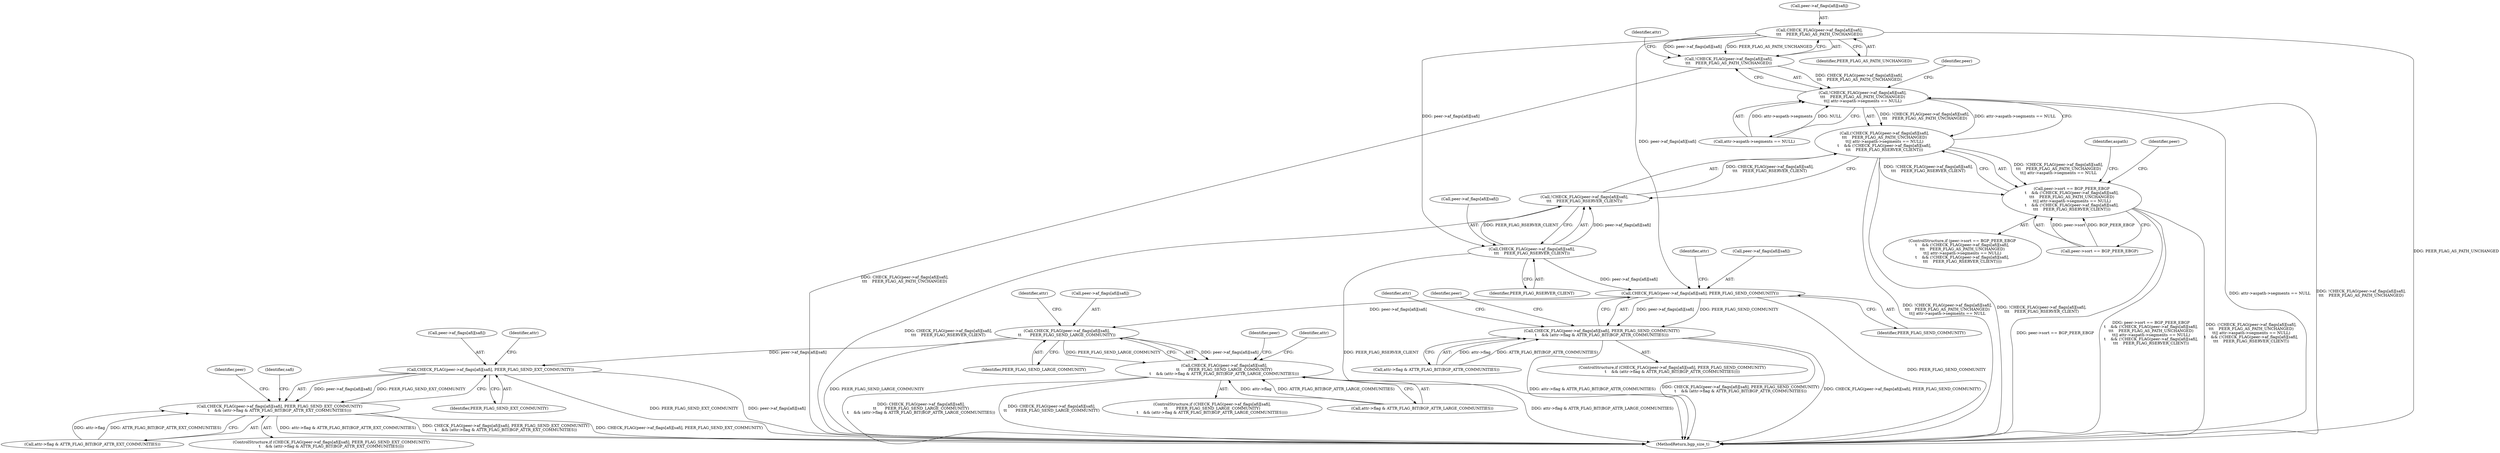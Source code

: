 digraph "0_frr_943d595a018e69b550db08cccba1d0778a86705a_0@pointer" {
"1000266" [label="(Call,CHECK_FLAG(peer->af_flags[afi][safi],\n\t\t\t    PEER_FLAG_AS_PATH_UNCHANGED))"];
"1000265" [label="(Call,!CHECK_FLAG(peer->af_flags[afi][safi],\n\t\t\t    PEER_FLAG_AS_PATH_UNCHANGED))"];
"1000264" [label="(Call,!CHECK_FLAG(peer->af_flags[afi][safi],\n\t\t\t    PEER_FLAG_AS_PATH_UNCHANGED)\n\t\t|| attr->aspath->segments == NULL)"];
"1000263" [label="(Call,(!CHECK_FLAG(peer->af_flags[afi][safi],\n\t\t\t    PEER_FLAG_AS_PATH_UNCHANGED)\n\t\t|| attr->aspath->segments == NULL)\n\t    && (!CHECK_FLAG(peer->af_flags[afi][safi],\n\t\t\t    PEER_FLAG_RSERVER_CLIENT)))"];
"1000257" [label="(Call,peer->sort == BGP_PEER_EBGP\n\t    && (!CHECK_FLAG(peer->af_flags[afi][safi],\n\t\t\t    PEER_FLAG_AS_PATH_UNCHANGED)\n\t\t|| attr->aspath->segments == NULL)\n\t    && (!CHECK_FLAG(peer->af_flags[afi][safi],\n\t\t\t    PEER_FLAG_RSERVER_CLIENT)))"];
"1000283" [label="(Call,CHECK_FLAG(peer->af_flags[afi][safi],\n\t\t\t    PEER_FLAG_RSERVER_CLIENT))"];
"1000282" [label="(Call,!CHECK_FLAG(peer->af_flags[afi][safi],\n\t\t\t    PEER_FLAG_RSERVER_CLIENT))"];
"1000620" [label="(Call,CHECK_FLAG(peer->af_flags[afi][safi], PEER_FLAG_SEND_COMMUNITY))"];
"1000619" [label="(Call,CHECK_FLAG(peer->af_flags[afi][safi], PEER_FLAG_SEND_COMMUNITY)\n\t    && (attr->flag & ATTR_FLAG_BIT(BGP_ATTR_COMMUNITIES)))"];
"1000701" [label="(Call,CHECK_FLAG(peer->af_flags[afi][safi],\n\t\t       PEER_FLAG_SEND_LARGE_COMMUNITY))"];
"1000700" [label="(Call,CHECK_FLAG(peer->af_flags[afi][safi],\n\t\t       PEER_FLAG_SEND_LARGE_COMMUNITY)\n\t    && (attr->flag & ATTR_FLAG_BIT(BGP_ATTR_LARGE_COMMUNITIES)))"];
"1000889" [label="(Call,CHECK_FLAG(peer->af_flags[afi][safi], PEER_FLAG_SEND_EXT_COMMUNITY))"];
"1000888" [label="(Call,CHECK_FLAG(peer->af_flags[afi][safi], PEER_FLAG_SEND_EXT_COMMUNITY)\n\t    && (attr->flag & ATTR_FLAG_BIT(BGP_ATTR_EXT_COMMUNITIES)))"];
"1000274" [label="(Identifier,PEER_FLAG_AS_PATH_UNCHANGED)"];
"1000284" [label="(Call,peer->af_flags[afi][safi])"];
"1000701" [label="(Call,CHECK_FLAG(peer->af_flags[afi][safi],\n\t\t       PEER_FLAG_SEND_LARGE_COMMUNITY))"];
"1000266" [label="(Call,CHECK_FLAG(peer->af_flags[afi][safi],\n\t\t\t    PEER_FLAG_AS_PATH_UNCHANGED))"];
"1000275" [label="(Call,attr->aspath->segments == NULL)"];
"1000772" [label="(Identifier,peer)"];
"1000294" [label="(Identifier,aspath)"];
"1000631" [label="(Identifier,attr)"];
"1000618" [label="(ControlStructure,if (CHECK_FLAG(peer->af_flags[afi][safi], PEER_FLAG_SEND_COMMUNITY)\n\t    && (attr->flag & ATTR_FLAG_BIT(BGP_ATTR_COMMUNITIES))))"];
"1000257" [label="(Call,peer->sort == BGP_PEER_EBGP\n\t    && (!CHECK_FLAG(peer->af_flags[afi][safi],\n\t\t\t    PEER_FLAG_AS_PATH_UNCHANGED)\n\t\t|| attr->aspath->segments == NULL)\n\t    && (!CHECK_FLAG(peer->af_flags[afi][safi],\n\t\t\t    PEER_FLAG_RSERVER_CLIENT)))"];
"1000628" [label="(Identifier,PEER_FLAG_SEND_COMMUNITY)"];
"1000641" [label="(Identifier,attr)"];
"1000702" [label="(Call,peer->af_flags[afi][safi])"];
"1000710" [label="(Call,attr->flag & ATTR_FLAG_BIT(BGP_ATTR_LARGE_COMMUNITIES))"];
"1000909" [label="(Identifier,peer)"];
"1001106" [label="(Identifier,safi)"];
"1000264" [label="(Call,!CHECK_FLAG(peer->af_flags[afi][safi],\n\t\t\t    PEER_FLAG_AS_PATH_UNCHANGED)\n\t\t|| attr->aspath->segments == NULL)"];
"1001316" [label="(MethodReturn,bgp_size_t)"];
"1000700" [label="(Call,CHECK_FLAG(peer->af_flags[afi][safi],\n\t\t       PEER_FLAG_SEND_LARGE_COMMUNITY)\n\t    && (attr->flag & ATTR_FLAG_BIT(BGP_ATTR_LARGE_COMMUNITIES)))"];
"1000278" [label="(Identifier,attr)"];
"1000256" [label="(ControlStructure,if (peer->sort == BGP_PEER_EBGP\n\t    && (!CHECK_FLAG(peer->af_flags[afi][safi],\n\t\t\t    PEER_FLAG_AS_PATH_UNCHANGED)\n\t\t|| attr->aspath->segments == NULL)\n\t    && (!CHECK_FLAG(peer->af_flags[afi][safi],\n\t\t\t    PEER_FLAG_RSERVER_CLIENT))))"];
"1000889" [label="(Call,CHECK_FLAG(peer->af_flags[afi][safi], PEER_FLAG_SEND_EXT_COMMUNITY))"];
"1000283" [label="(Call,CHECK_FLAG(peer->af_flags[afi][safi],\n\t\t\t    PEER_FLAG_RSERVER_CLIENT))"];
"1000258" [label="(Call,peer->sort == BGP_PEER_EBGP)"];
"1000705" [label="(Identifier,peer)"];
"1000620" [label="(Call,CHECK_FLAG(peer->af_flags[afi][safi], PEER_FLAG_SEND_COMMUNITY))"];
"1000890" [label="(Call,peer->af_flags[afi][safi])"];
"1000900" [label="(Identifier,attr)"];
"1000621" [label="(Call,peer->af_flags[afi][safi])"];
"1000282" [label="(Call,!CHECK_FLAG(peer->af_flags[afi][safi],\n\t\t\t    PEER_FLAG_RSERVER_CLIENT))"];
"1000699" [label="(ControlStructure,if (CHECK_FLAG(peer->af_flags[afi][safi],\n\t\t       PEER_FLAG_SEND_LARGE_COMMUNITY)\n\t    && (attr->flag & ATTR_FLAG_BIT(BGP_ATTR_LARGE_COMMUNITIES))))"];
"1000291" [label="(Identifier,PEER_FLAG_RSERVER_CLIENT)"];
"1000721" [label="(Identifier,attr)"];
"1000887" [label="(ControlStructure,if (CHECK_FLAG(peer->af_flags[afi][safi], PEER_FLAG_SEND_EXT_COMMUNITY)\n\t    && (attr->flag & ATTR_FLAG_BIT(BGP_ATTR_EXT_COMMUNITIES))))"];
"1000359" [label="(Identifier,peer)"];
"1000898" [label="(Call,attr->flag & ATTR_FLAG_BIT(BGP_ATTR_EXT_COMMUNITIES))"];
"1000267" [label="(Call,peer->af_flags[afi][safi])"];
"1000629" [label="(Call,attr->flag & ATTR_FLAG_BIT(BGP_ATTR_COMMUNITIES))"];
"1000287" [label="(Identifier,peer)"];
"1000263" [label="(Call,(!CHECK_FLAG(peer->af_flags[afi][safi],\n\t\t\t    PEER_FLAG_AS_PATH_UNCHANGED)\n\t\t|| attr->aspath->segments == NULL)\n\t    && (!CHECK_FLAG(peer->af_flags[afi][safi],\n\t\t\t    PEER_FLAG_RSERVER_CLIENT)))"];
"1000712" [label="(Identifier,attr)"];
"1000709" [label="(Identifier,PEER_FLAG_SEND_LARGE_COMMUNITY)"];
"1000888" [label="(Call,CHECK_FLAG(peer->af_flags[afi][safi], PEER_FLAG_SEND_EXT_COMMUNITY)\n\t    && (attr->flag & ATTR_FLAG_BIT(BGP_ATTR_EXT_COMMUNITIES)))"];
"1000619" [label="(Call,CHECK_FLAG(peer->af_flags[afi][safi], PEER_FLAG_SEND_COMMUNITY)\n\t    && (attr->flag & ATTR_FLAG_BIT(BGP_ATTR_COMMUNITIES)))"];
"1000265" [label="(Call,!CHECK_FLAG(peer->af_flags[afi][safi],\n\t\t\t    PEER_FLAG_AS_PATH_UNCHANGED))"];
"1000897" [label="(Identifier,PEER_FLAG_SEND_EXT_COMMUNITY)"];
"1000266" -> "1000265"  [label="AST: "];
"1000266" -> "1000274"  [label="CFG: "];
"1000267" -> "1000266"  [label="AST: "];
"1000274" -> "1000266"  [label="AST: "];
"1000265" -> "1000266"  [label="CFG: "];
"1000266" -> "1001316"  [label="DDG: PEER_FLAG_AS_PATH_UNCHANGED"];
"1000266" -> "1000265"  [label="DDG: peer->af_flags[afi][safi]"];
"1000266" -> "1000265"  [label="DDG: PEER_FLAG_AS_PATH_UNCHANGED"];
"1000266" -> "1000283"  [label="DDG: peer->af_flags[afi][safi]"];
"1000266" -> "1000620"  [label="DDG: peer->af_flags[afi][safi]"];
"1000265" -> "1000264"  [label="AST: "];
"1000278" -> "1000265"  [label="CFG: "];
"1000264" -> "1000265"  [label="CFG: "];
"1000265" -> "1001316"  [label="DDG: CHECK_FLAG(peer->af_flags[afi][safi],\n\t\t\t    PEER_FLAG_AS_PATH_UNCHANGED)"];
"1000265" -> "1000264"  [label="DDG: CHECK_FLAG(peer->af_flags[afi][safi],\n\t\t\t    PEER_FLAG_AS_PATH_UNCHANGED)"];
"1000264" -> "1000263"  [label="AST: "];
"1000264" -> "1000275"  [label="CFG: "];
"1000275" -> "1000264"  [label="AST: "];
"1000287" -> "1000264"  [label="CFG: "];
"1000263" -> "1000264"  [label="CFG: "];
"1000264" -> "1001316"  [label="DDG: attr->aspath->segments == NULL"];
"1000264" -> "1001316"  [label="DDG: !CHECK_FLAG(peer->af_flags[afi][safi],\n\t\t\t    PEER_FLAG_AS_PATH_UNCHANGED)"];
"1000264" -> "1000263"  [label="DDG: !CHECK_FLAG(peer->af_flags[afi][safi],\n\t\t\t    PEER_FLAG_AS_PATH_UNCHANGED)"];
"1000264" -> "1000263"  [label="DDG: attr->aspath->segments == NULL"];
"1000275" -> "1000264"  [label="DDG: attr->aspath->segments"];
"1000275" -> "1000264"  [label="DDG: NULL"];
"1000263" -> "1000257"  [label="AST: "];
"1000263" -> "1000282"  [label="CFG: "];
"1000282" -> "1000263"  [label="AST: "];
"1000257" -> "1000263"  [label="CFG: "];
"1000263" -> "1001316"  [label="DDG: !CHECK_FLAG(peer->af_flags[afi][safi],\n\t\t\t    PEER_FLAG_RSERVER_CLIENT)"];
"1000263" -> "1001316"  [label="DDG: !CHECK_FLAG(peer->af_flags[afi][safi],\n\t\t\t    PEER_FLAG_AS_PATH_UNCHANGED)\n\t\t|| attr->aspath->segments == NULL"];
"1000263" -> "1000257"  [label="DDG: !CHECK_FLAG(peer->af_flags[afi][safi],\n\t\t\t    PEER_FLAG_AS_PATH_UNCHANGED)\n\t\t|| attr->aspath->segments == NULL"];
"1000263" -> "1000257"  [label="DDG: !CHECK_FLAG(peer->af_flags[afi][safi],\n\t\t\t    PEER_FLAG_RSERVER_CLIENT)"];
"1000282" -> "1000263"  [label="DDG: CHECK_FLAG(peer->af_flags[afi][safi],\n\t\t\t    PEER_FLAG_RSERVER_CLIENT)"];
"1000257" -> "1000256"  [label="AST: "];
"1000257" -> "1000258"  [label="CFG: "];
"1000258" -> "1000257"  [label="AST: "];
"1000294" -> "1000257"  [label="CFG: "];
"1000359" -> "1000257"  [label="CFG: "];
"1000257" -> "1001316"  [label="DDG: (!CHECK_FLAG(peer->af_flags[afi][safi],\n\t\t\t    PEER_FLAG_AS_PATH_UNCHANGED)\n\t\t|| attr->aspath->segments == NULL)\n\t    && (!CHECK_FLAG(peer->af_flags[afi][safi],\n\t\t\t    PEER_FLAG_RSERVER_CLIENT))"];
"1000257" -> "1001316"  [label="DDG: peer->sort == BGP_PEER_EBGP"];
"1000257" -> "1001316"  [label="DDG: peer->sort == BGP_PEER_EBGP\n\t    && (!CHECK_FLAG(peer->af_flags[afi][safi],\n\t\t\t    PEER_FLAG_AS_PATH_UNCHANGED)\n\t\t|| attr->aspath->segments == NULL)\n\t    && (!CHECK_FLAG(peer->af_flags[afi][safi],\n\t\t\t    PEER_FLAG_RSERVER_CLIENT))"];
"1000258" -> "1000257"  [label="DDG: peer->sort"];
"1000258" -> "1000257"  [label="DDG: BGP_PEER_EBGP"];
"1000283" -> "1000282"  [label="AST: "];
"1000283" -> "1000291"  [label="CFG: "];
"1000284" -> "1000283"  [label="AST: "];
"1000291" -> "1000283"  [label="AST: "];
"1000282" -> "1000283"  [label="CFG: "];
"1000283" -> "1001316"  [label="DDG: PEER_FLAG_RSERVER_CLIENT"];
"1000283" -> "1000282"  [label="DDG: peer->af_flags[afi][safi]"];
"1000283" -> "1000282"  [label="DDG: PEER_FLAG_RSERVER_CLIENT"];
"1000283" -> "1000620"  [label="DDG: peer->af_flags[afi][safi]"];
"1000282" -> "1001316"  [label="DDG: CHECK_FLAG(peer->af_flags[afi][safi],\n\t\t\t    PEER_FLAG_RSERVER_CLIENT)"];
"1000620" -> "1000619"  [label="AST: "];
"1000620" -> "1000628"  [label="CFG: "];
"1000621" -> "1000620"  [label="AST: "];
"1000628" -> "1000620"  [label="AST: "];
"1000631" -> "1000620"  [label="CFG: "];
"1000619" -> "1000620"  [label="CFG: "];
"1000620" -> "1001316"  [label="DDG: PEER_FLAG_SEND_COMMUNITY"];
"1000620" -> "1000619"  [label="DDG: peer->af_flags[afi][safi]"];
"1000620" -> "1000619"  [label="DDG: PEER_FLAG_SEND_COMMUNITY"];
"1000620" -> "1000701"  [label="DDG: peer->af_flags[afi][safi]"];
"1000619" -> "1000618"  [label="AST: "];
"1000619" -> "1000629"  [label="CFG: "];
"1000629" -> "1000619"  [label="AST: "];
"1000641" -> "1000619"  [label="CFG: "];
"1000705" -> "1000619"  [label="CFG: "];
"1000619" -> "1001316"  [label="DDG: attr->flag & ATTR_FLAG_BIT(BGP_ATTR_COMMUNITIES)"];
"1000619" -> "1001316"  [label="DDG: CHECK_FLAG(peer->af_flags[afi][safi], PEER_FLAG_SEND_COMMUNITY)\n\t    && (attr->flag & ATTR_FLAG_BIT(BGP_ATTR_COMMUNITIES))"];
"1000619" -> "1001316"  [label="DDG: CHECK_FLAG(peer->af_flags[afi][safi], PEER_FLAG_SEND_COMMUNITY)"];
"1000629" -> "1000619"  [label="DDG: attr->flag"];
"1000629" -> "1000619"  [label="DDG: ATTR_FLAG_BIT(BGP_ATTR_COMMUNITIES)"];
"1000701" -> "1000700"  [label="AST: "];
"1000701" -> "1000709"  [label="CFG: "];
"1000702" -> "1000701"  [label="AST: "];
"1000709" -> "1000701"  [label="AST: "];
"1000712" -> "1000701"  [label="CFG: "];
"1000700" -> "1000701"  [label="CFG: "];
"1000701" -> "1001316"  [label="DDG: PEER_FLAG_SEND_LARGE_COMMUNITY"];
"1000701" -> "1000700"  [label="DDG: peer->af_flags[afi][safi]"];
"1000701" -> "1000700"  [label="DDG: PEER_FLAG_SEND_LARGE_COMMUNITY"];
"1000701" -> "1000889"  [label="DDG: peer->af_flags[afi][safi]"];
"1000700" -> "1000699"  [label="AST: "];
"1000700" -> "1000710"  [label="CFG: "];
"1000710" -> "1000700"  [label="AST: "];
"1000721" -> "1000700"  [label="CFG: "];
"1000772" -> "1000700"  [label="CFG: "];
"1000700" -> "1001316"  [label="DDG: CHECK_FLAG(peer->af_flags[afi][safi],\n\t\t       PEER_FLAG_SEND_LARGE_COMMUNITY)\n\t    && (attr->flag & ATTR_FLAG_BIT(BGP_ATTR_LARGE_COMMUNITIES))"];
"1000700" -> "1001316"  [label="DDG: CHECK_FLAG(peer->af_flags[afi][safi],\n\t\t       PEER_FLAG_SEND_LARGE_COMMUNITY)"];
"1000700" -> "1001316"  [label="DDG: attr->flag & ATTR_FLAG_BIT(BGP_ATTR_LARGE_COMMUNITIES)"];
"1000710" -> "1000700"  [label="DDG: attr->flag"];
"1000710" -> "1000700"  [label="DDG: ATTR_FLAG_BIT(BGP_ATTR_LARGE_COMMUNITIES)"];
"1000889" -> "1000888"  [label="AST: "];
"1000889" -> "1000897"  [label="CFG: "];
"1000890" -> "1000889"  [label="AST: "];
"1000897" -> "1000889"  [label="AST: "];
"1000900" -> "1000889"  [label="CFG: "];
"1000888" -> "1000889"  [label="CFG: "];
"1000889" -> "1001316"  [label="DDG: PEER_FLAG_SEND_EXT_COMMUNITY"];
"1000889" -> "1001316"  [label="DDG: peer->af_flags[afi][safi]"];
"1000889" -> "1000888"  [label="DDG: peer->af_flags[afi][safi]"];
"1000889" -> "1000888"  [label="DDG: PEER_FLAG_SEND_EXT_COMMUNITY"];
"1000888" -> "1000887"  [label="AST: "];
"1000888" -> "1000898"  [label="CFG: "];
"1000898" -> "1000888"  [label="AST: "];
"1000909" -> "1000888"  [label="CFG: "];
"1001106" -> "1000888"  [label="CFG: "];
"1000888" -> "1001316"  [label="DDG: attr->flag & ATTR_FLAG_BIT(BGP_ATTR_EXT_COMMUNITIES)"];
"1000888" -> "1001316"  [label="DDG: CHECK_FLAG(peer->af_flags[afi][safi], PEER_FLAG_SEND_EXT_COMMUNITY)\n\t    && (attr->flag & ATTR_FLAG_BIT(BGP_ATTR_EXT_COMMUNITIES))"];
"1000888" -> "1001316"  [label="DDG: CHECK_FLAG(peer->af_flags[afi][safi], PEER_FLAG_SEND_EXT_COMMUNITY)"];
"1000898" -> "1000888"  [label="DDG: attr->flag"];
"1000898" -> "1000888"  [label="DDG: ATTR_FLAG_BIT(BGP_ATTR_EXT_COMMUNITIES)"];
}
